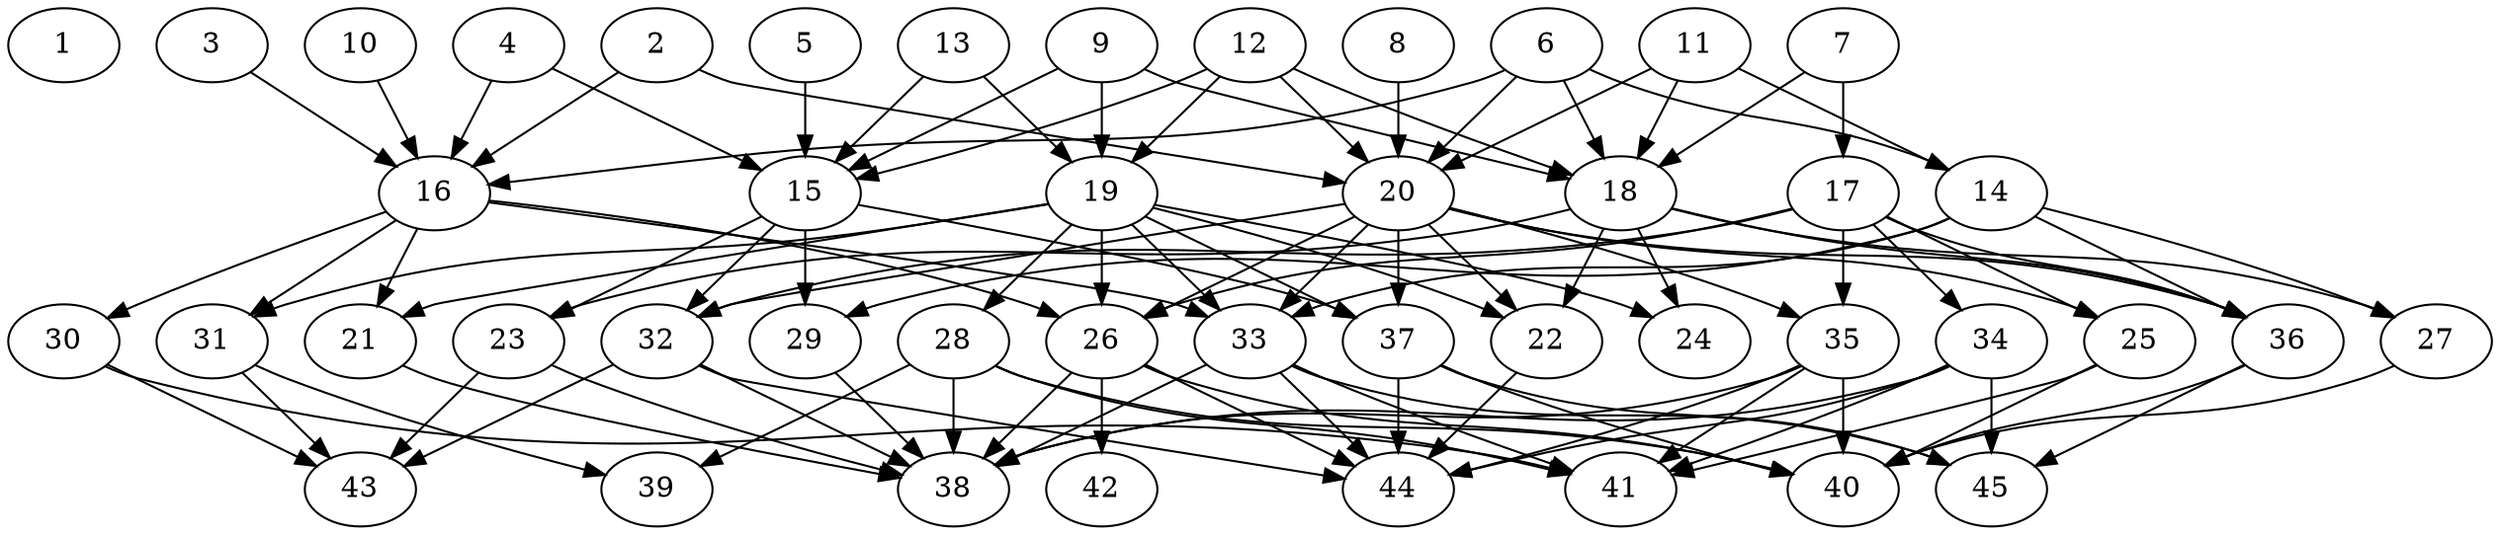 // DAG automatically generated by daggen at Thu Oct  3 14:07:25 2019
// ./daggen --dot -n 45 --ccr 0.4 --fat 0.7 --regular 0.5 --density 0.5 --mindata 5242880 --maxdata 52428800 
digraph G {
  1 [size="52894720", alpha="0.07", expect_size="21157888"] 
  2 [size="79838720", alpha="0.06", expect_size="31935488"] 
  2 -> 16 [size ="31935488"]
  2 -> 20 [size ="31935488"]
  3 [size="95362560", alpha="0.13", expect_size="38145024"] 
  3 -> 16 [size ="38145024"]
  4 [size="103787520", alpha="0.17", expect_size="41515008"] 
  4 -> 15 [size ="41515008"]
  4 -> 16 [size ="41515008"]
  5 [size="48939520", alpha="0.16", expect_size="19575808"] 
  5 -> 15 [size ="19575808"]
  6 [size="82513920", alpha="0.06", expect_size="33005568"] 
  6 -> 14 [size ="33005568"]
  6 -> 16 [size ="33005568"]
  6 -> 18 [size ="33005568"]
  6 -> 20 [size ="33005568"]
  7 [size="79549440", alpha="0.04", expect_size="31819776"] 
  7 -> 17 [size ="31819776"]
  7 -> 18 [size ="31819776"]
  8 [size="93798400", alpha="0.01", expect_size="37519360"] 
  8 -> 20 [size ="37519360"]
  9 [size="105566720", alpha="0.00", expect_size="42226688"] 
  9 -> 15 [size ="42226688"]
  9 -> 18 [size ="42226688"]
  9 -> 19 [size ="42226688"]
  10 [size="41080320", alpha="0.14", expect_size="16432128"] 
  10 -> 16 [size ="16432128"]
  11 [size="112460800", alpha="0.11", expect_size="44984320"] 
  11 -> 14 [size ="44984320"]
  11 -> 18 [size ="44984320"]
  11 -> 20 [size ="44984320"]
  12 [size="33006080", alpha="0.13", expect_size="13202432"] 
  12 -> 15 [size ="13202432"]
  12 -> 18 [size ="13202432"]
  12 -> 19 [size ="13202432"]
  12 -> 20 [size ="13202432"]
  13 [size="69542400", alpha="0.16", expect_size="27816960"] 
  13 -> 15 [size ="27816960"]
  13 -> 19 [size ="27816960"]
  14 [size="27153920", alpha="0.15", expect_size="10861568"] 
  14 -> 27 [size ="10861568"]
  14 -> 29 [size ="10861568"]
  14 -> 33 [size ="10861568"]
  14 -> 36 [size ="10861568"]
  15 [size="125288960", alpha="0.03", expect_size="50115584"] 
  15 -> 23 [size ="50115584"]
  15 -> 29 [size ="50115584"]
  15 -> 32 [size ="50115584"]
  15 -> 37 [size ="50115584"]
  16 [size="100812800", alpha="0.15", expect_size="40325120"] 
  16 -> 21 [size ="40325120"]
  16 -> 26 [size ="40325120"]
  16 -> 30 [size ="40325120"]
  16 -> 31 [size ="40325120"]
  16 -> 33 [size ="40325120"]
  17 [size="18219520", alpha="0.13", expect_size="7287808"] 
  17 -> 25 [size ="7287808"]
  17 -> 26 [size ="7287808"]
  17 -> 32 [size ="7287808"]
  17 -> 34 [size ="7287808"]
  17 -> 35 [size ="7287808"]
  17 -> 36 [size ="7287808"]
  18 [size="43596800", alpha="0.09", expect_size="17438720"] 
  18 -> 22 [size ="17438720"]
  18 -> 23 [size ="17438720"]
  18 -> 24 [size ="17438720"]
  18 -> 27 [size ="17438720"]
  18 -> 36 [size ="17438720"]
  19 [size="51668480", alpha="0.05", expect_size="20667392"] 
  19 -> 21 [size ="20667392"]
  19 -> 22 [size ="20667392"]
  19 -> 24 [size ="20667392"]
  19 -> 26 [size ="20667392"]
  19 -> 28 [size ="20667392"]
  19 -> 31 [size ="20667392"]
  19 -> 33 [size ="20667392"]
  19 -> 37 [size ="20667392"]
  20 [size="51673600", alpha="0.00", expect_size="20669440"] 
  20 -> 22 [size ="20669440"]
  20 -> 25 [size ="20669440"]
  20 -> 26 [size ="20669440"]
  20 -> 32 [size ="20669440"]
  20 -> 33 [size ="20669440"]
  20 -> 35 [size ="20669440"]
  20 -> 36 [size ="20669440"]
  20 -> 37 [size ="20669440"]
  21 [size="18416640", alpha="0.03", expect_size="7366656"] 
  21 -> 38 [size ="7366656"]
  22 [size="83927040", alpha="0.17", expect_size="33570816"] 
  22 -> 44 [size ="33570816"]
  23 [size="42181120", alpha="0.05", expect_size="16872448"] 
  23 -> 38 [size ="16872448"]
  23 -> 43 [size ="16872448"]
  24 [size="18608640", alpha="0.08", expect_size="7443456"] 
  25 [size="106880000", alpha="0.17", expect_size="42752000"] 
  25 -> 40 [size ="42752000"]
  25 -> 41 [size ="42752000"]
  26 [size="125491200", alpha="0.18", expect_size="50196480"] 
  26 -> 38 [size ="50196480"]
  26 -> 40 [size ="50196480"]
  26 -> 42 [size ="50196480"]
  26 -> 44 [size ="50196480"]
  27 [size="98209280", alpha="0.11", expect_size="39283712"] 
  27 -> 40 [size ="39283712"]
  28 [size="56002560", alpha="0.17", expect_size="22401024"] 
  28 -> 38 [size ="22401024"]
  28 -> 39 [size ="22401024"]
  28 -> 40 [size ="22401024"]
  28 -> 41 [size ="22401024"]
  29 [size="111936000", alpha="0.18", expect_size="44774400"] 
  29 -> 38 [size ="44774400"]
  30 [size="20687360", alpha="0.05", expect_size="8274944"] 
  30 -> 41 [size ="8274944"]
  30 -> 43 [size ="8274944"]
  31 [size="22858240", alpha="0.08", expect_size="9143296"] 
  31 -> 39 [size ="9143296"]
  31 -> 43 [size ="9143296"]
  32 [size="40271360", alpha="0.15", expect_size="16108544"] 
  32 -> 38 [size ="16108544"]
  32 -> 43 [size ="16108544"]
  32 -> 44 [size ="16108544"]
  33 [size="21696000", alpha="0.11", expect_size="8678400"] 
  33 -> 38 [size ="8678400"]
  33 -> 41 [size ="8678400"]
  33 -> 44 [size ="8678400"]
  33 -> 45 [size ="8678400"]
  34 [size="49390080", alpha="0.09", expect_size="19756032"] 
  34 -> 38 [size ="19756032"]
  34 -> 41 [size ="19756032"]
  34 -> 44 [size ="19756032"]
  34 -> 45 [size ="19756032"]
  35 [size="96069120", alpha="0.07", expect_size="38427648"] 
  35 -> 38 [size ="38427648"]
  35 -> 40 [size ="38427648"]
  35 -> 41 [size ="38427648"]
  35 -> 44 [size ="38427648"]
  36 [size="79600640", alpha="0.20", expect_size="31840256"] 
  36 -> 40 [size ="31840256"]
  36 -> 45 [size ="31840256"]
  37 [size="69393920", alpha="0.13", expect_size="27757568"] 
  37 -> 40 [size ="27757568"]
  37 -> 44 [size ="27757568"]
  37 -> 45 [size ="27757568"]
  38 [size="13926400", alpha="0.11", expect_size="5570560"] 
  39 [size="111854080", alpha="0.16", expect_size="44741632"] 
  40 [size="101747200", alpha="0.08", expect_size="40698880"] 
  41 [size="129538560", alpha="0.01", expect_size="51815424"] 
  42 [size="58659840", alpha="0.05", expect_size="23463936"] 
  43 [size="26969600", alpha="0.14", expect_size="10787840"] 
  44 [size="90905600", alpha="0.05", expect_size="36362240"] 
  45 [size="28587520", alpha="0.11", expect_size="11435008"] 
}

